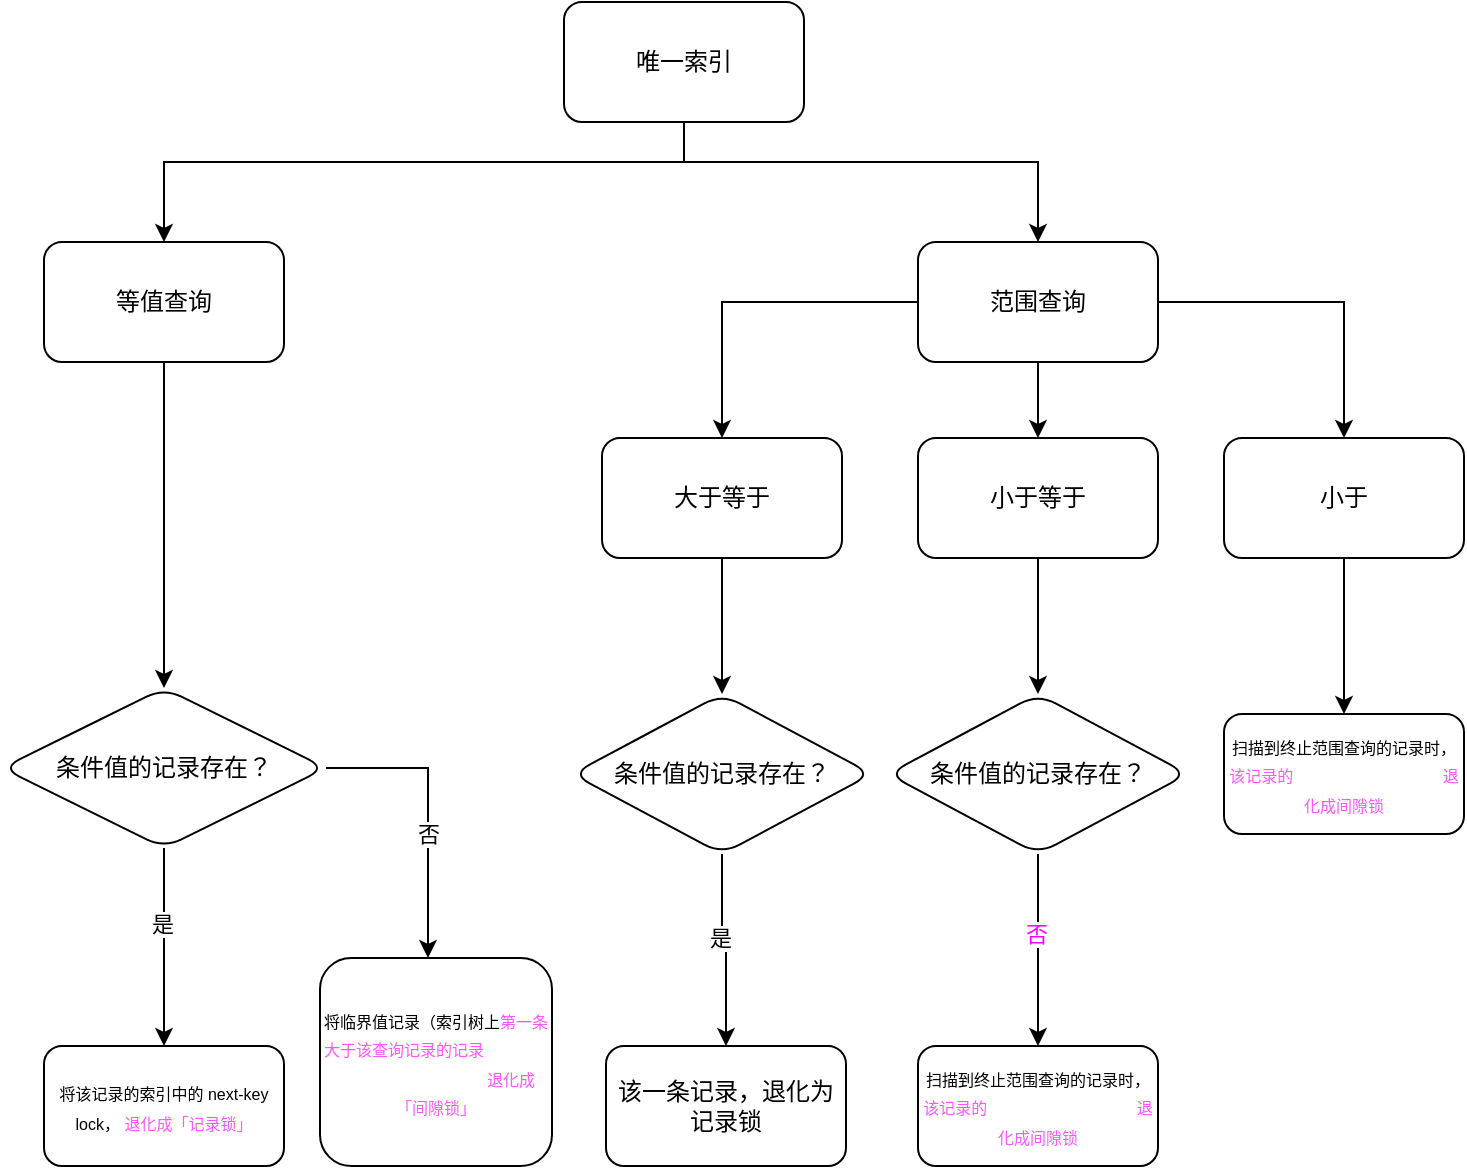 <mxfile version="22.0.4" type="github">
  <diagram name="第 1 页" id="tPJ_YQ1r7z-Xj5ypfqRO">
    <mxGraphModel dx="1434" dy="822" grid="1" gridSize="10" guides="1" tooltips="1" connect="1" arrows="1" fold="1" page="1" pageScale="1" pageWidth="827" pageHeight="1169" math="0" shadow="0">
      <root>
        <mxCell id="0" />
        <mxCell id="1" parent="0" />
        <mxCell id="Ezz6B4Ye8779zwS5emGY-3" value="" style="edgeStyle=orthogonalEdgeStyle;rounded=0;orthogonalLoop=1;jettySize=auto;html=1;" edge="1" parent="1" source="Ezz6B4Ye8779zwS5emGY-1" target="Ezz6B4Ye8779zwS5emGY-2">
          <mxGeometry relative="1" as="geometry">
            <Array as="points">
              <mxPoint x="370" y="180" />
              <mxPoint x="110" y="180" />
            </Array>
          </mxGeometry>
        </mxCell>
        <mxCell id="Ezz6B4Ye8779zwS5emGY-5" value="" style="edgeStyle=orthogonalEdgeStyle;rounded=0;orthogonalLoop=1;jettySize=auto;html=1;" edge="1" parent="1" source="Ezz6B4Ye8779zwS5emGY-1" target="Ezz6B4Ye8779zwS5emGY-4">
          <mxGeometry relative="1" as="geometry">
            <Array as="points">
              <mxPoint x="370" y="180" />
              <mxPoint x="547" y="180" />
            </Array>
          </mxGeometry>
        </mxCell>
        <mxCell id="Ezz6B4Ye8779zwS5emGY-1" value="唯一索引" style="rounded=1;whiteSpace=wrap;html=1;fillColor=none;strokeColor=default;" vertex="1" parent="1">
          <mxGeometry x="310" y="100" width="120" height="60" as="geometry" />
        </mxCell>
        <mxCell id="Ezz6B4Ye8779zwS5emGY-9" value="" style="edgeStyle=orthogonalEdgeStyle;rounded=0;orthogonalLoop=1;jettySize=auto;html=1;" edge="1" parent="1" source="Ezz6B4Ye8779zwS5emGY-2" target="Ezz6B4Ye8779zwS5emGY-8">
          <mxGeometry relative="1" as="geometry" />
        </mxCell>
        <mxCell id="Ezz6B4Ye8779zwS5emGY-2" value="等值查询" style="rounded=1;whiteSpace=wrap;html=1;fillColor=none;strokeColor=default;" vertex="1" parent="1">
          <mxGeometry x="50" y="220" width="120" height="60" as="geometry" />
        </mxCell>
        <mxCell id="Ezz6B4Ye8779zwS5emGY-21" value="" style="edgeStyle=orthogonalEdgeStyle;rounded=0;orthogonalLoop=1;jettySize=auto;html=1;" edge="1" parent="1" source="Ezz6B4Ye8779zwS5emGY-4" target="Ezz6B4Ye8779zwS5emGY-20">
          <mxGeometry relative="1" as="geometry" />
        </mxCell>
        <mxCell id="Ezz6B4Ye8779zwS5emGY-28" value="" style="edgeStyle=orthogonalEdgeStyle;rounded=0;orthogonalLoop=1;jettySize=auto;html=1;" edge="1" parent="1" source="Ezz6B4Ye8779zwS5emGY-4" target="Ezz6B4Ye8779zwS5emGY-27">
          <mxGeometry relative="1" as="geometry" />
        </mxCell>
        <mxCell id="Ezz6B4Ye8779zwS5emGY-30" value="" style="edgeStyle=orthogonalEdgeStyle;rounded=0;orthogonalLoop=1;jettySize=auto;html=1;" edge="1" parent="1" source="Ezz6B4Ye8779zwS5emGY-4" target="Ezz6B4Ye8779zwS5emGY-29">
          <mxGeometry relative="1" as="geometry" />
        </mxCell>
        <mxCell id="Ezz6B4Ye8779zwS5emGY-4" value="范围查询" style="rounded=1;whiteSpace=wrap;html=1;fillColor=none;strokeColor=default;" vertex="1" parent="1">
          <mxGeometry x="487" y="220" width="120" height="60" as="geometry" />
        </mxCell>
        <mxCell id="Ezz6B4Ye8779zwS5emGY-11" value="" style="edgeStyle=orthogonalEdgeStyle;rounded=0;orthogonalLoop=1;jettySize=auto;html=1;" edge="1" parent="1" source="Ezz6B4Ye8779zwS5emGY-8" target="Ezz6B4Ye8779zwS5emGY-10">
          <mxGeometry relative="1" as="geometry" />
        </mxCell>
        <mxCell id="Ezz6B4Ye8779zwS5emGY-12" value="是" style="edgeLabel;html=1;align=center;verticalAlign=middle;resizable=0;points=[];" vertex="1" connectable="0" parent="Ezz6B4Ye8779zwS5emGY-11">
          <mxGeometry x="-0.244" y="-1" relative="1" as="geometry">
            <mxPoint as="offset" />
          </mxGeometry>
        </mxCell>
        <mxCell id="Ezz6B4Ye8779zwS5emGY-18" value="" style="edgeStyle=orthogonalEdgeStyle;rounded=0;orthogonalLoop=1;jettySize=auto;html=1;" edge="1" parent="1" source="Ezz6B4Ye8779zwS5emGY-8" target="Ezz6B4Ye8779zwS5emGY-17">
          <mxGeometry relative="1" as="geometry">
            <Array as="points">
              <mxPoint x="242" y="483" />
            </Array>
          </mxGeometry>
        </mxCell>
        <mxCell id="Ezz6B4Ye8779zwS5emGY-19" value="否" style="edgeLabel;html=1;align=center;verticalAlign=middle;resizable=0;points=[];" vertex="1" connectable="0" parent="Ezz6B4Ye8779zwS5emGY-18">
          <mxGeometry x="-0.164" y="1" relative="1" as="geometry">
            <mxPoint x="-1" y="23" as="offset" />
          </mxGeometry>
        </mxCell>
        <mxCell id="Ezz6B4Ye8779zwS5emGY-8" value="条件值的记录存在？" style="rhombus;whiteSpace=wrap;html=1;fillColor=none;rounded=1;" vertex="1" parent="1">
          <mxGeometry x="29" y="443" width="162" height="80" as="geometry" />
        </mxCell>
        <mxCell id="Ezz6B4Ye8779zwS5emGY-10" value="&lt;font style=&quot;font-size: 8px;&quot;&gt;将该记录的索引中的 next-key lock，&amp;nbsp;&lt;span data-darkreader-inline-color=&quot;&quot; style=&quot;max-width: 100%; font-family: Arial; text-align: left; color: rgb(255, 85, 255); --darkreader-inline-color: #e694bf;&quot;&gt;退化成「记录锁」&lt;/span&gt;&lt;/font&gt;" style="whiteSpace=wrap;html=1;fillColor=none;rounded=1;" vertex="1" parent="1">
          <mxGeometry x="50" y="622" width="120" height="60" as="geometry" />
        </mxCell>
        <mxCell id="Ezz6B4Ye8779zwS5emGY-17" value="&lt;font style=&quot;font-size: 8px;&quot;&gt;将临界值记录（索引树上&lt;span data-darkreader-inline-color=&quot;&quot; style=&quot;max-width: 100%; font-family: Arial; text-align: left; color: rgb(255, 85, 255); --darkreader-inline-color: #e694bf;&quot;&gt;第一条大于该查询记录的记录&lt;/span&gt;&lt;span data-darkreader-inline-color=&quot;&quot; style=&quot;color: rgb(255, 255, 255); font-family: Arial; text-align: left; --darkreader-inline-color: #ffffdc;&quot;&gt;）的索引中的 next-key lock ，&lt;/span&gt;&lt;span data-darkreader-inline-color=&quot;&quot; style=&quot;max-width: 100%; font-family: Arial; text-align: left; color: rgb(255, 85, 255); --darkreader-inline-color: #e694bf;&quot;&gt;退化成「间隙锁」&lt;/span&gt;&lt;/font&gt;" style="whiteSpace=wrap;html=1;fillColor=none;rounded=1;" vertex="1" parent="1">
          <mxGeometry x="188" y="578" width="116" height="104" as="geometry" />
        </mxCell>
        <mxCell id="Ezz6B4Ye8779zwS5emGY-23" value="" style="edgeStyle=orthogonalEdgeStyle;rounded=0;orthogonalLoop=1;jettySize=auto;html=1;" edge="1" parent="1" source="Ezz6B4Ye8779zwS5emGY-20" target="Ezz6B4Ye8779zwS5emGY-22">
          <mxGeometry relative="1" as="geometry" />
        </mxCell>
        <mxCell id="Ezz6B4Ye8779zwS5emGY-20" value="大于等于" style="rounded=1;whiteSpace=wrap;html=1;fillColor=none;strokeColor=default;" vertex="1" parent="1">
          <mxGeometry x="329" y="318" width="120" height="60" as="geometry" />
        </mxCell>
        <mxCell id="Ezz6B4Ye8779zwS5emGY-25" value="" style="edgeStyle=orthogonalEdgeStyle;rounded=0;orthogonalLoop=1;jettySize=auto;html=1;" edge="1" parent="1" source="Ezz6B4Ye8779zwS5emGY-22" target="Ezz6B4Ye8779zwS5emGY-24">
          <mxGeometry relative="1" as="geometry" />
        </mxCell>
        <mxCell id="Ezz6B4Ye8779zwS5emGY-26" value="是" style="edgeLabel;html=1;align=center;verticalAlign=middle;resizable=0;points=[];" vertex="1" connectable="0" parent="Ezz6B4Ye8779zwS5emGY-25">
          <mxGeometry x="-0.156" y="-1" relative="1" as="geometry">
            <mxPoint as="offset" />
          </mxGeometry>
        </mxCell>
        <mxCell id="Ezz6B4Ye8779zwS5emGY-22" value="条件值的记录存在？" style="rhombus;whiteSpace=wrap;html=1;fillColor=none;rounded=1;" vertex="1" parent="1">
          <mxGeometry x="314" y="446" width="150" height="80" as="geometry" />
        </mxCell>
        <mxCell id="Ezz6B4Ye8779zwS5emGY-24" value="该一条记录，退化为记录锁" style="whiteSpace=wrap;html=1;fillColor=none;rounded=1;" vertex="1" parent="1">
          <mxGeometry x="331" y="622" width="120" height="60" as="geometry" />
        </mxCell>
        <mxCell id="Ezz6B4Ye8779zwS5emGY-33" value="" style="edgeStyle=orthogonalEdgeStyle;rounded=0;orthogonalLoop=1;jettySize=auto;html=1;" edge="1" parent="1" source="Ezz6B4Ye8779zwS5emGY-27" target="Ezz6B4Ye8779zwS5emGY-31">
          <mxGeometry relative="1" as="geometry" />
        </mxCell>
        <mxCell id="Ezz6B4Ye8779zwS5emGY-27" value="小于等于" style="rounded=1;whiteSpace=wrap;html=1;fillColor=none;strokeColor=default;" vertex="1" parent="1">
          <mxGeometry x="487" y="318" width="120" height="60" as="geometry" />
        </mxCell>
        <mxCell id="Ezz6B4Ye8779zwS5emGY-46" value="" style="edgeStyle=orthogonalEdgeStyle;rounded=0;orthogonalLoop=1;jettySize=auto;html=1;" edge="1" parent="1" source="Ezz6B4Ye8779zwS5emGY-29" target="Ezz6B4Ye8779zwS5emGY-43">
          <mxGeometry relative="1" as="geometry" />
        </mxCell>
        <mxCell id="Ezz6B4Ye8779zwS5emGY-29" value="小于" style="rounded=1;whiteSpace=wrap;html=1;fillColor=none;strokeColor=default;" vertex="1" parent="1">
          <mxGeometry x="640" y="318" width="120" height="60" as="geometry" />
        </mxCell>
        <mxCell id="Ezz6B4Ye8779zwS5emGY-36" value="" style="edgeStyle=orthogonalEdgeStyle;rounded=0;orthogonalLoop=1;jettySize=auto;html=1;" edge="1" parent="1" source="Ezz6B4Ye8779zwS5emGY-31" target="Ezz6B4Ye8779zwS5emGY-35">
          <mxGeometry relative="1" as="geometry" />
        </mxCell>
        <mxCell id="Ezz6B4Ye8779zwS5emGY-37" value="&lt;font color=&quot;#ff00ff&quot; style=&quot;--darkreader-inline-color: #cb64ac;&quot; data-darkreader-inline-color=&quot;&quot;&gt;否&lt;/font&gt;" style="edgeLabel;html=1;align=center;verticalAlign=middle;resizable=0;points=[];" vertex="1" connectable="0" parent="Ezz6B4Ye8779zwS5emGY-36">
          <mxGeometry x="-0.178" y="-1" relative="1" as="geometry">
            <mxPoint as="offset" />
          </mxGeometry>
        </mxCell>
        <mxCell id="Ezz6B4Ye8779zwS5emGY-31" value="条件值的记录存在？" style="rhombus;whiteSpace=wrap;html=1;fillColor=none;rounded=1;" vertex="1" parent="1">
          <mxGeometry x="472" y="446" width="150" height="80" as="geometry" />
        </mxCell>
        <mxCell id="Ezz6B4Ye8779zwS5emGY-35" value="&lt;font style=&quot;font-size: 8px;&quot;&gt;扫描到终止范围查询的记录时，&lt;span data-darkreader-inline-color=&quot;&quot; style=&quot;max-width: 100%; font-family: Arial; text-align: left; color: rgb(255, 85, 255); --darkreader-inline-color: #e694bf;&quot;&gt;该记录的&lt;/span&gt;&lt;span data-darkreader-inline-color=&quot;&quot; style=&quot;color: rgb(255, 255, 255); font-family: Arial; text-align: left; --darkreader-inline-color: #ffffdc;&quot;&gt;索引的 next-key 锁会&lt;/span&gt;&lt;span data-darkreader-inline-color=&quot;&quot; style=&quot;max-width: 100%; font-family: Arial; text-align: left; color: rgb(255, 85, 255); --darkreader-inline-color: #e694bf;&quot;&gt;退化成间隙锁&lt;/span&gt;&lt;/font&gt;" style="whiteSpace=wrap;html=1;fillColor=none;rounded=1;" vertex="1" parent="1">
          <mxGeometry x="487" y="622" width="120" height="60" as="geometry" />
        </mxCell>
        <mxCell id="Ezz6B4Ye8779zwS5emGY-43" value="&lt;font style=&quot;font-size: 8px;&quot;&gt;扫描到终止范围查询的记录时，&lt;span data-darkreader-inline-color=&quot;&quot; style=&quot;max-width: 100%; font-family: Arial; text-align: left; color: rgb(255, 85, 255); --darkreader-inline-color: #e694bf;&quot;&gt;该记录的&lt;/span&gt;&lt;span data-darkreader-inline-color=&quot;&quot; style=&quot;color: rgb(255, 255, 255); font-family: Arial; text-align: left; --darkreader-inline-color: #ffffdc;&quot;&gt;索引的 next-key 锁会&lt;/span&gt;&lt;span data-darkreader-inline-color=&quot;&quot; style=&quot;max-width: 100%; font-family: Arial; text-align: left; color: rgb(255, 85, 255); --darkreader-inline-color: #e694bf;&quot;&gt;退化成间隙锁&lt;/span&gt;&lt;/font&gt;" style="whiteSpace=wrap;html=1;fillColor=none;rounded=1;" vertex="1" parent="1">
          <mxGeometry x="640" y="456" width="120" height="60" as="geometry" />
        </mxCell>
      </root>
    </mxGraphModel>
  </diagram>
</mxfile>
